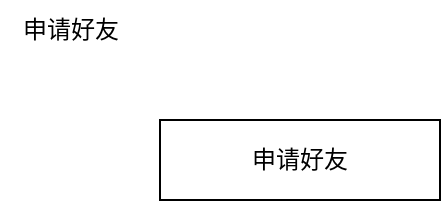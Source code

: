 <mxfile version="22.1.18" type="github">
  <diagram name="第 1 页" id="WK3Idj9wUPF8YRBkuFqF">
    <mxGraphModel dx="1434" dy="746" grid="1" gridSize="10" guides="1" tooltips="1" connect="1" arrows="1" fold="1" page="1" pageScale="1" pageWidth="4681" pageHeight="3300" math="0" shadow="0">
      <root>
        <mxCell id="0" />
        <mxCell id="1" parent="0" />
        <mxCell id="lrFY_XyOM49wXJ8lnUzn-1" value="申请好友" style="rounded=0;whiteSpace=wrap;html=1;" vertex="1" parent="1">
          <mxGeometry x="150" y="120" width="140" height="40" as="geometry" />
        </mxCell>
        <mxCell id="lrFY_XyOM49wXJ8lnUzn-2" value="申请好友" style="text;html=1;align=center;verticalAlign=middle;resizable=0;points=[];autosize=1;strokeColor=none;fillColor=none;" vertex="1" parent="1">
          <mxGeometry x="70" y="60" width="70" height="30" as="geometry" />
        </mxCell>
      </root>
    </mxGraphModel>
  </diagram>
</mxfile>

